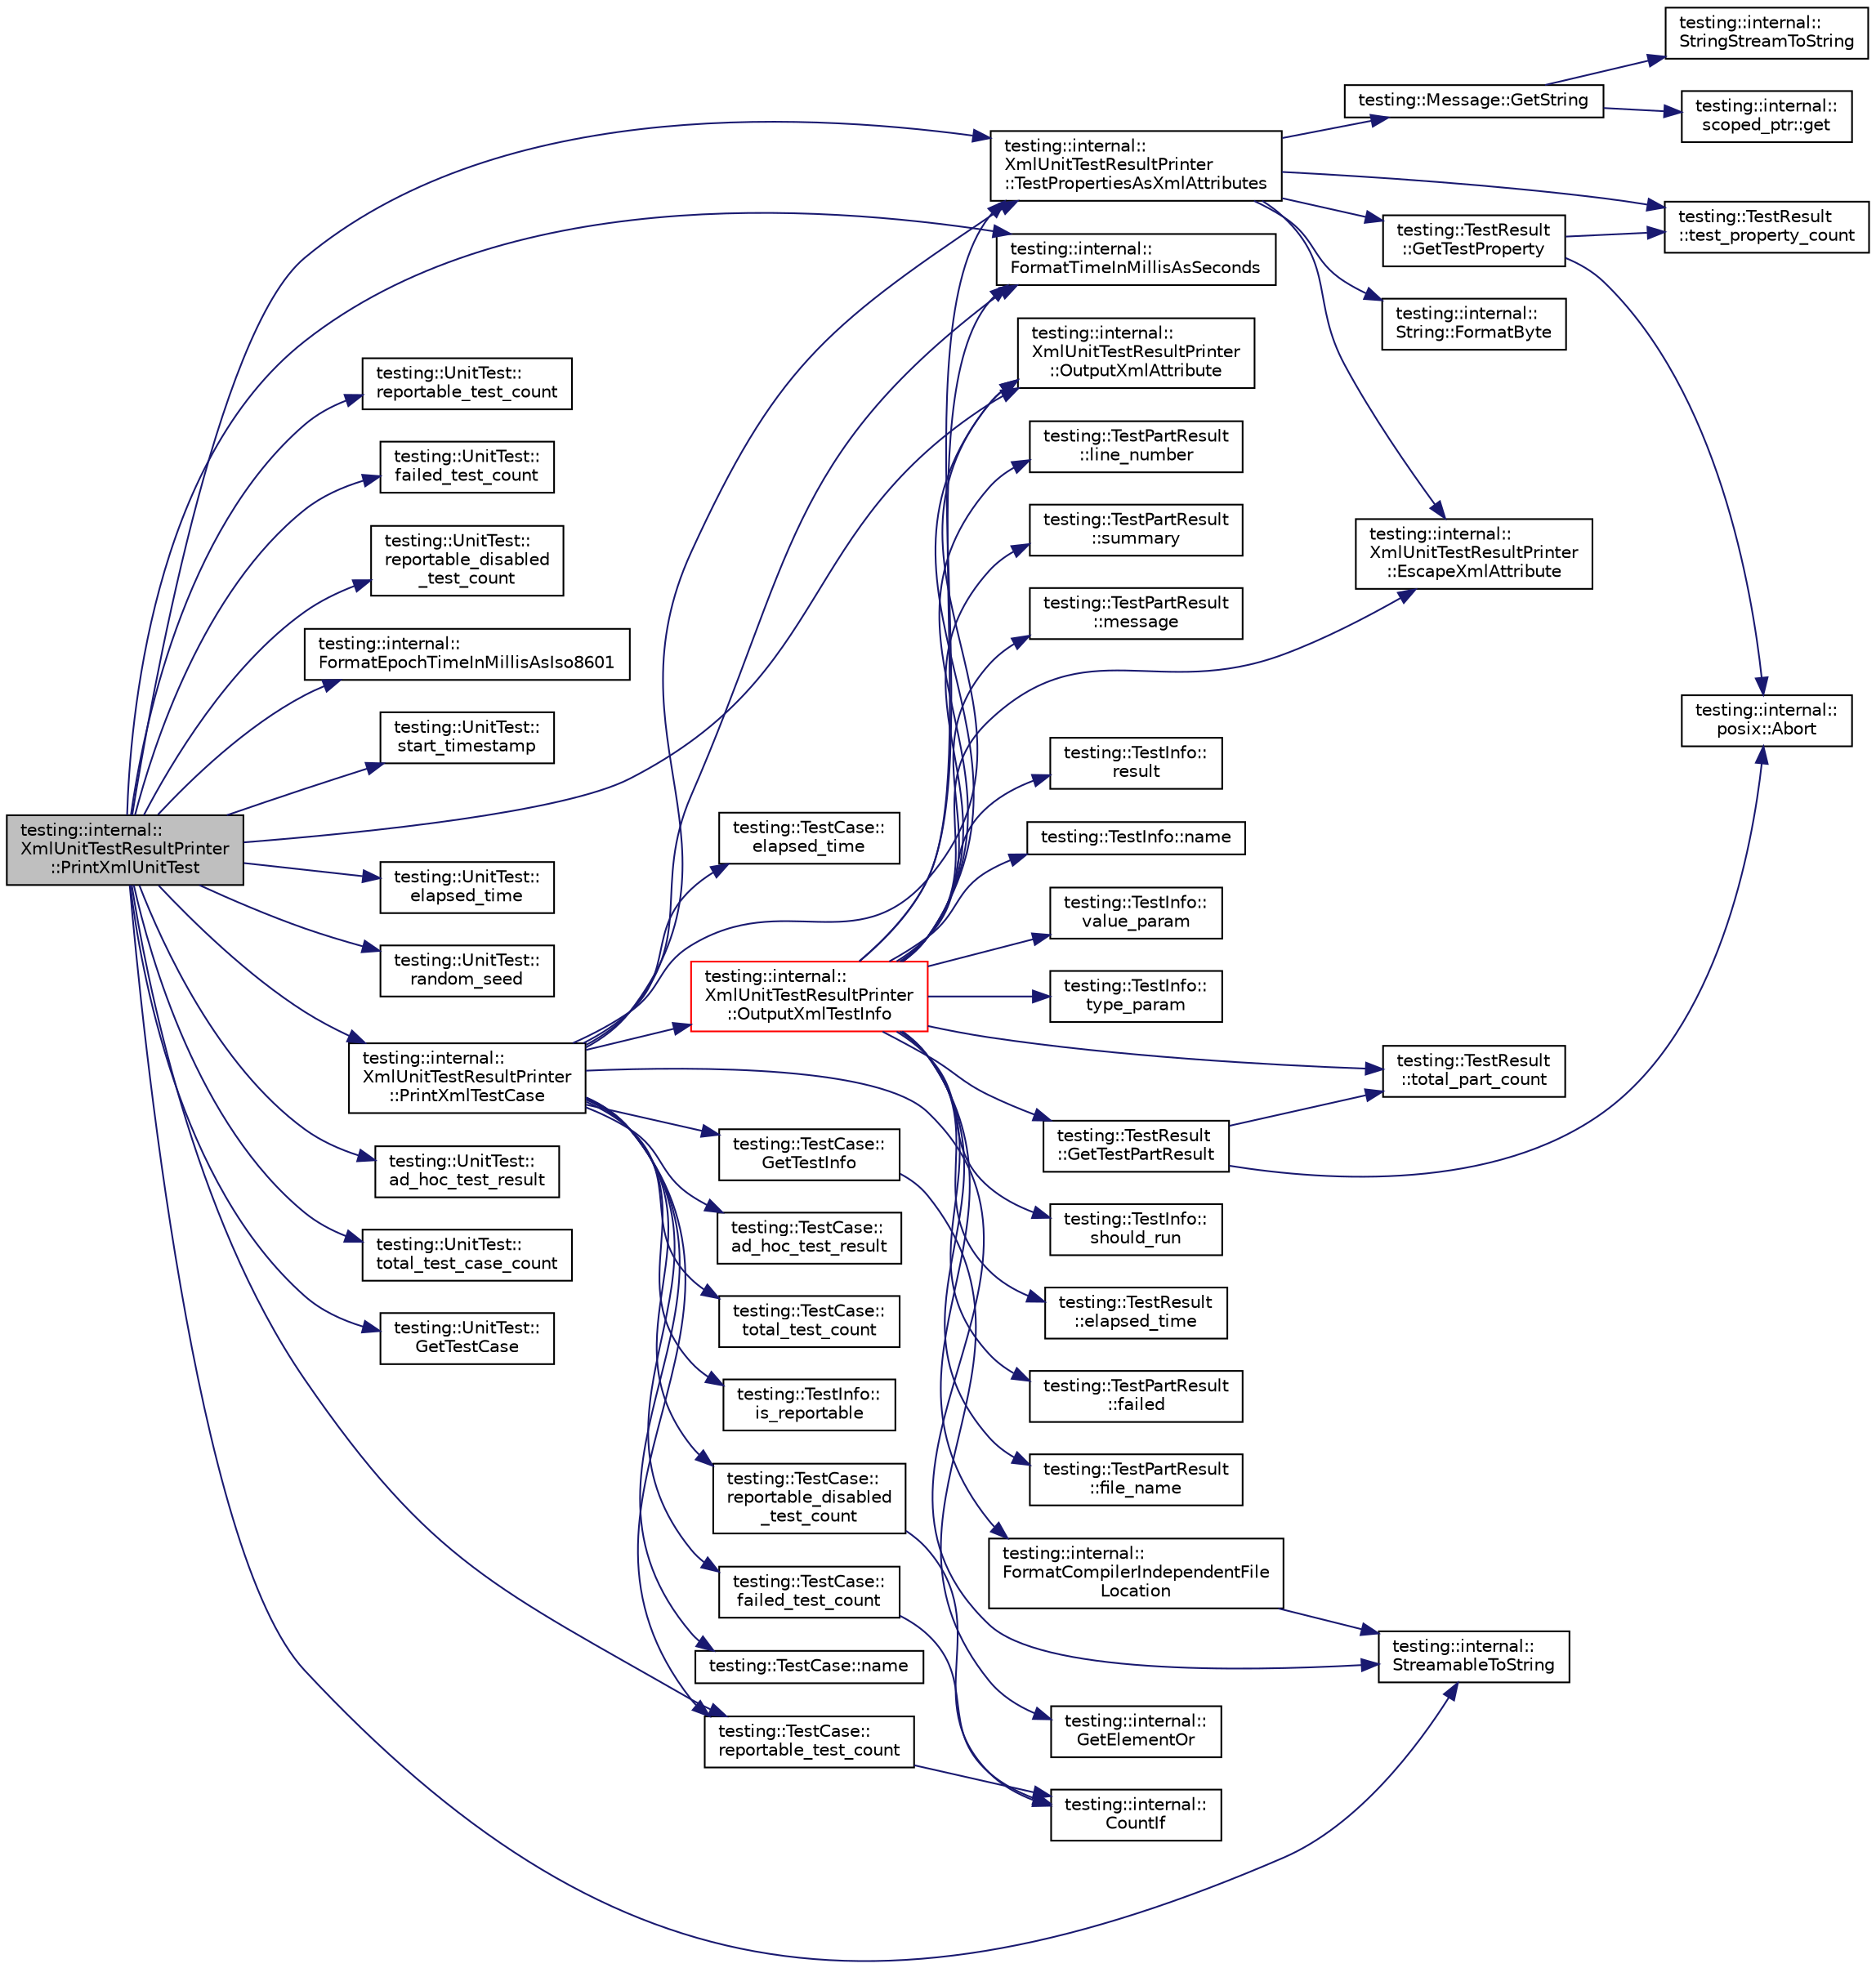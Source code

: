 digraph "testing::internal::XmlUnitTestResultPrinter::PrintXmlUnitTest"
{
  edge [fontname="Helvetica",fontsize="10",labelfontname="Helvetica",labelfontsize="10"];
  node [fontname="Helvetica",fontsize="10",shape=record];
  rankdir="LR";
  Node184 [label="testing::internal::\lXmlUnitTestResultPrinter\l::PrintXmlUnitTest",height=0.2,width=0.4,color="black", fillcolor="grey75", style="filled", fontcolor="black"];
  Node184 -> Node185 [color="midnightblue",fontsize="10",style="solid",fontname="Helvetica"];
  Node185 [label="testing::internal::\lXmlUnitTestResultPrinter\l::OutputXmlAttribute",height=0.2,width=0.4,color="black", fillcolor="white", style="filled",URL="$d3/dc6/classtesting_1_1internal_1_1_xml_unit_test_result_printer.html#aa8ca7066de948d26d171597430c75839"];
  Node184 -> Node186 [color="midnightblue",fontsize="10",style="solid",fontname="Helvetica"];
  Node186 [label="testing::internal::\lStreamableToString",height=0.2,width=0.4,color="black", fillcolor="white", style="filled",URL="$d0/da7/namespacetesting_1_1internal.html#aad4beed95d0846e6ffc5da0978ef3bb9"];
  Node184 -> Node187 [color="midnightblue",fontsize="10",style="solid",fontname="Helvetica"];
  Node187 [label="testing::UnitTest::\lreportable_test_count",height=0.2,width=0.4,color="black", fillcolor="white", style="filled",URL="$d7/d47/classtesting_1_1_unit_test.html#a449d0e0350ef146040cd37679c005248"];
  Node184 -> Node188 [color="midnightblue",fontsize="10",style="solid",fontname="Helvetica"];
  Node188 [label="testing::UnitTest::\lfailed_test_count",height=0.2,width=0.4,color="black", fillcolor="white", style="filled",URL="$d7/d47/classtesting_1_1_unit_test.html#ace1c860482b4ae5c341df5a9665e5c08"];
  Node184 -> Node189 [color="midnightblue",fontsize="10",style="solid",fontname="Helvetica"];
  Node189 [label="testing::UnitTest::\lreportable_disabled\l_test_count",height=0.2,width=0.4,color="black", fillcolor="white", style="filled",URL="$d7/d47/classtesting_1_1_unit_test.html#a2a2835db178d5c8569507db9f0a3d54f"];
  Node184 -> Node190 [color="midnightblue",fontsize="10",style="solid",fontname="Helvetica"];
  Node190 [label="testing::internal::\lFormatEpochTimeInMillisAsIso8601",height=0.2,width=0.4,color="black", fillcolor="white", style="filled",URL="$d0/da7/namespacetesting_1_1internal.html#a5ef227c4a610e7ff638b12dfb25b068e"];
  Node184 -> Node191 [color="midnightblue",fontsize="10",style="solid",fontname="Helvetica"];
  Node191 [label="testing::UnitTest::\lstart_timestamp",height=0.2,width=0.4,color="black", fillcolor="white", style="filled",URL="$d7/d47/classtesting_1_1_unit_test.html#a3d83fe1cc5570a1c34f9754b0f56d65f"];
  Node184 -> Node192 [color="midnightblue",fontsize="10",style="solid",fontname="Helvetica"];
  Node192 [label="testing::internal::\lFormatTimeInMillisAsSeconds",height=0.2,width=0.4,color="black", fillcolor="white", style="filled",URL="$d0/da7/namespacetesting_1_1internal.html#a904485f27a54be8a5a92856e2d838797"];
  Node184 -> Node193 [color="midnightblue",fontsize="10",style="solid",fontname="Helvetica"];
  Node193 [label="testing::UnitTest::\lelapsed_time",height=0.2,width=0.4,color="black", fillcolor="white", style="filled",URL="$d7/d47/classtesting_1_1_unit_test.html#acf608411a17cb3b40a1e9d724f262b3b"];
  Node184 -> Node194 [color="midnightblue",fontsize="10",style="solid",fontname="Helvetica"];
  Node194 [label="testing::UnitTest::\lrandom_seed",height=0.2,width=0.4,color="black", fillcolor="white", style="filled",URL="$d7/d47/classtesting_1_1_unit_test.html#adddc090a06f2d3a0e68f3762ee262688"];
  Node184 -> Node195 [color="midnightblue",fontsize="10",style="solid",fontname="Helvetica"];
  Node195 [label="testing::internal::\lXmlUnitTestResultPrinter\l::TestPropertiesAsXmlAttributes",height=0.2,width=0.4,color="black", fillcolor="white", style="filled",URL="$d3/dc6/classtesting_1_1internal_1_1_xml_unit_test_result_printer.html#aaac4f1352a2cc46f6a69994d45999f0b"];
  Node195 -> Node196 [color="midnightblue",fontsize="10",style="solid",fontname="Helvetica"];
  Node196 [label="testing::TestResult\l::test_property_count",height=0.2,width=0.4,color="black", fillcolor="white", style="filled",URL="$d1/d69/classtesting_1_1_test_result.html#afe4523257bbea8bc63b0950b702790be"];
  Node195 -> Node197 [color="midnightblue",fontsize="10",style="solid",fontname="Helvetica"];
  Node197 [label="testing::TestResult\l::GetTestProperty",height=0.2,width=0.4,color="black", fillcolor="white", style="filled",URL="$d1/d69/classtesting_1_1_test_result.html#a6c2f478dbce36b57d18bedded46d70af"];
  Node197 -> Node196 [color="midnightblue",fontsize="10",style="solid",fontname="Helvetica"];
  Node197 -> Node198 [color="midnightblue",fontsize="10",style="solid",fontname="Helvetica"];
  Node198 [label="testing::internal::\lposix::Abort",height=0.2,width=0.4,color="black", fillcolor="white", style="filled",URL="$d0/d81/namespacetesting_1_1internal_1_1posix.html#a69b8278c59359dd6a6f941b4643db9fb"];
  Node195 -> Node199 [color="midnightblue",fontsize="10",style="solid",fontname="Helvetica"];
  Node199 [label="testing::internal::\lXmlUnitTestResultPrinter\l::EscapeXmlAttribute",height=0.2,width=0.4,color="black", fillcolor="white", style="filled",URL="$d3/dc6/classtesting_1_1internal_1_1_xml_unit_test_result_printer.html#aad574d7bb0c24578d5acc57817b9d367"];
  Node195 -> Node200 [color="midnightblue",fontsize="10",style="solid",fontname="Helvetica"];
  Node200 [label="testing::Message::GetString",height=0.2,width=0.4,color="black", fillcolor="white", style="filled",URL="$d2/da9/classtesting_1_1_message.html#a2cdc4df62bdcc9df37651a1cf527704e"];
  Node200 -> Node201 [color="midnightblue",fontsize="10",style="solid",fontname="Helvetica"];
  Node201 [label="testing::internal::\lStringStreamToString",height=0.2,width=0.4,color="black", fillcolor="white", style="filled",URL="$d0/da7/namespacetesting_1_1internal.html#ac0a2b7f69fc829d80a39e925b6417e39"];
  Node200 -> Node202 [color="midnightblue",fontsize="10",style="solid",fontname="Helvetica"];
  Node202 [label="testing::internal::\lscoped_ptr::get",height=0.2,width=0.4,color="black", fillcolor="white", style="filled",URL="$de/d6a/classtesting_1_1internal_1_1scoped__ptr.html#aa5984291e12453f1e81b7676d1fa26fd"];
  Node195 -> Node203 [color="midnightblue",fontsize="10",style="solid",fontname="Helvetica"];
  Node203 [label="testing::internal::\lString::FormatByte",height=0.2,width=0.4,color="black", fillcolor="white", style="filled",URL="$d0/dde/classtesting_1_1internal_1_1_string.html#af702dc7cbd569589d8e3ff215a7cafa9"];
  Node184 -> Node204 [color="midnightblue",fontsize="10",style="solid",fontname="Helvetica"];
  Node204 [label="testing::UnitTest::\lad_hoc_test_result",height=0.2,width=0.4,color="black", fillcolor="white", style="filled",URL="$d7/d47/classtesting_1_1_unit_test.html#aa59dde4c3dc43a920ed142a27670686c"];
  Node184 -> Node205 [color="midnightblue",fontsize="10",style="solid",fontname="Helvetica"];
  Node205 [label="testing::UnitTest::\ltotal_test_case_count",height=0.2,width=0.4,color="black", fillcolor="white", style="filled",URL="$d7/d47/classtesting_1_1_unit_test.html#a93fc8f4eebc3212d06468ad216830ced"];
  Node184 -> Node206 [color="midnightblue",fontsize="10",style="solid",fontname="Helvetica"];
  Node206 [label="testing::UnitTest::\lGetTestCase",height=0.2,width=0.4,color="black", fillcolor="white", style="filled",URL="$d7/d47/classtesting_1_1_unit_test.html#a724d4c8be4481e0c1523a22b72dc7dac"];
  Node184 -> Node207 [color="midnightblue",fontsize="10",style="solid",fontname="Helvetica"];
  Node207 [label="testing::TestCase::\lreportable_test_count",height=0.2,width=0.4,color="black", fillcolor="white", style="filled",URL="$d0/dfa/classtesting_1_1_test_case.html#ae4e69f1a77b6aba274981e987e50acab"];
  Node207 -> Node208 [color="midnightblue",fontsize="10",style="solid",fontname="Helvetica"];
  Node208 [label="testing::internal::\lCountIf",height=0.2,width=0.4,color="black", fillcolor="white", style="filled",URL="$d0/da7/namespacetesting_1_1internal.html#a1e77a774d910346eff11a86d8df783a5"];
  Node184 -> Node209 [color="midnightblue",fontsize="10",style="solid",fontname="Helvetica"];
  Node209 [label="testing::internal::\lXmlUnitTestResultPrinter\l::PrintXmlTestCase",height=0.2,width=0.4,color="black", fillcolor="white", style="filled",URL="$d3/dc6/classtesting_1_1internal_1_1_xml_unit_test_result_printer.html#a7f7accabeac896d4271f36d24ca02dba"];
  Node209 -> Node185 [color="midnightblue",fontsize="10",style="solid",fontname="Helvetica"];
  Node209 -> Node210 [color="midnightblue",fontsize="10",style="solid",fontname="Helvetica"];
  Node210 [label="testing::TestCase::name",height=0.2,width=0.4,color="black", fillcolor="white", style="filled",URL="$d0/dfa/classtesting_1_1_test_case.html#a3f1beb98d5f7e3b037a4ec82b64cc1cf"];
  Node209 -> Node186 [color="midnightblue",fontsize="10",style="solid",fontname="Helvetica"];
  Node209 -> Node207 [color="midnightblue",fontsize="10",style="solid",fontname="Helvetica"];
  Node209 -> Node211 [color="midnightblue",fontsize="10",style="solid",fontname="Helvetica"];
  Node211 [label="testing::TestCase::\lfailed_test_count",height=0.2,width=0.4,color="black", fillcolor="white", style="filled",URL="$d0/dfa/classtesting_1_1_test_case.html#a70e26eb070c75ae62a191fa610ea234f"];
  Node211 -> Node208 [color="midnightblue",fontsize="10",style="solid",fontname="Helvetica"];
  Node209 -> Node212 [color="midnightblue",fontsize="10",style="solid",fontname="Helvetica"];
  Node212 [label="testing::TestCase::\lreportable_disabled\l_test_count",height=0.2,width=0.4,color="black", fillcolor="white", style="filled",URL="$d0/dfa/classtesting_1_1_test_case.html#ad6b34335955967bc361b2fbacd2dd6c9"];
  Node212 -> Node208 [color="midnightblue",fontsize="10",style="solid",fontname="Helvetica"];
  Node209 -> Node192 [color="midnightblue",fontsize="10",style="solid",fontname="Helvetica"];
  Node209 -> Node213 [color="midnightblue",fontsize="10",style="solid",fontname="Helvetica"];
  Node213 [label="testing::TestCase::\lelapsed_time",height=0.2,width=0.4,color="black", fillcolor="white", style="filled",URL="$d0/dfa/classtesting_1_1_test_case.html#acd7d6a77bce06da6ef90f5dad1c4def1"];
  Node209 -> Node195 [color="midnightblue",fontsize="10",style="solid",fontname="Helvetica"];
  Node209 -> Node214 [color="midnightblue",fontsize="10",style="solid",fontname="Helvetica"];
  Node214 [label="testing::TestCase::\lad_hoc_test_result",height=0.2,width=0.4,color="black", fillcolor="white", style="filled",URL="$d0/dfa/classtesting_1_1_test_case.html#a6d5fc5003bc3352f3ddae7dadc6d2364"];
  Node209 -> Node215 [color="midnightblue",fontsize="10",style="solid",fontname="Helvetica"];
  Node215 [label="testing::TestCase::\ltotal_test_count",height=0.2,width=0.4,color="black", fillcolor="white", style="filled",URL="$d0/dfa/classtesting_1_1_test_case.html#aba3cab19aaf7295284f0832f2cf895a3"];
  Node209 -> Node216 [color="midnightblue",fontsize="10",style="solid",fontname="Helvetica"];
  Node216 [label="testing::TestCase::\lGetTestInfo",height=0.2,width=0.4,color="black", fillcolor="white", style="filled",URL="$d0/dfa/classtesting_1_1_test_case.html#a441e0eca232643671dc365c2924c255c"];
  Node216 -> Node217 [color="midnightblue",fontsize="10",style="solid",fontname="Helvetica"];
  Node217 [label="testing::internal::\lGetElementOr",height=0.2,width=0.4,color="black", fillcolor="white", style="filled",URL="$d0/da7/namespacetesting_1_1internal.html#a71fdd20a0686bea3dc0cdcd95e0bca1c"];
  Node209 -> Node218 [color="midnightblue",fontsize="10",style="solid",fontname="Helvetica"];
  Node218 [label="testing::TestInfo::\lis_reportable",height=0.2,width=0.4,color="black", fillcolor="white", style="filled",URL="$d1/d79/classtesting_1_1_test_info.html#a63e7042028b0b846f4b5a1e5bcffc079"];
  Node209 -> Node219 [color="midnightblue",fontsize="10",style="solid",fontname="Helvetica"];
  Node219 [label="testing::internal::\lXmlUnitTestResultPrinter\l::OutputXmlTestInfo",height=0.2,width=0.4,color="red", fillcolor="white", style="filled",URL="$d3/dc6/classtesting_1_1internal_1_1_xml_unit_test_result_printer.html#af642843faed4cd28c77d688f6f2820d7"];
  Node219 -> Node220 [color="midnightblue",fontsize="10",style="solid",fontname="Helvetica"];
  Node220 [label="testing::TestInfo::\lresult",height=0.2,width=0.4,color="black", fillcolor="white", style="filled",URL="$d1/d79/classtesting_1_1_test_info.html#aee8cb884c95cd446129aba936b4159e0"];
  Node219 -> Node185 [color="midnightblue",fontsize="10",style="solid",fontname="Helvetica"];
  Node219 -> Node221 [color="midnightblue",fontsize="10",style="solid",fontname="Helvetica"];
  Node221 [label="testing::TestInfo::name",height=0.2,width=0.4,color="black", fillcolor="white", style="filled",URL="$d1/d79/classtesting_1_1_test_info.html#ac2581b45eccc9a3b94cb41c4807d0e34"];
  Node219 -> Node222 [color="midnightblue",fontsize="10",style="solid",fontname="Helvetica"];
  Node222 [label="testing::TestInfo::\lvalue_param",height=0.2,width=0.4,color="black", fillcolor="white", style="filled",URL="$d1/d79/classtesting_1_1_test_info.html#abdf2c6cfcf4819e725816c64e1c1fc24"];
  Node219 -> Node223 [color="midnightblue",fontsize="10",style="solid",fontname="Helvetica"];
  Node223 [label="testing::TestInfo::\ltype_param",height=0.2,width=0.4,color="black", fillcolor="white", style="filled",URL="$d1/d79/classtesting_1_1_test_info.html#a7759bc57f4350ad406cbbb0b3bcea320"];
  Node219 -> Node224 [color="midnightblue",fontsize="10",style="solid",fontname="Helvetica"];
  Node224 [label="testing::TestInfo::\lshould_run",height=0.2,width=0.4,color="black", fillcolor="white", style="filled",URL="$d1/d79/classtesting_1_1_test_info.html#a866e33b5bc5ab2a6e5375fc7d3af0f96"];
  Node219 -> Node192 [color="midnightblue",fontsize="10",style="solid",fontname="Helvetica"];
  Node219 -> Node225 [color="midnightblue",fontsize="10",style="solid",fontname="Helvetica"];
  Node225 [label="testing::TestResult\l::elapsed_time",height=0.2,width=0.4,color="black", fillcolor="white", style="filled",URL="$d1/d69/classtesting_1_1_test_result.html#a717e05e00d4af5cb809433e343ab63af"];
  Node219 -> Node195 [color="midnightblue",fontsize="10",style="solid",fontname="Helvetica"];
  Node219 -> Node226 [color="midnightblue",fontsize="10",style="solid",fontname="Helvetica"];
  Node226 [label="testing::TestResult\l::total_part_count",height=0.2,width=0.4,color="black", fillcolor="white", style="filled",URL="$d1/d69/classtesting_1_1_test_result.html#a6174aa4019dcda7c34d776b5741c9032"];
  Node219 -> Node227 [color="midnightblue",fontsize="10",style="solid",fontname="Helvetica"];
  Node227 [label="testing::TestResult\l::GetTestPartResult",height=0.2,width=0.4,color="black", fillcolor="white", style="filled",URL="$d1/d69/classtesting_1_1_test_result.html#a765c1e734ac08115757b343d57226bba"];
  Node227 -> Node226 [color="midnightblue",fontsize="10",style="solid",fontname="Helvetica"];
  Node227 -> Node198 [color="midnightblue",fontsize="10",style="solid",fontname="Helvetica"];
  Node219 -> Node228 [color="midnightblue",fontsize="10",style="solid",fontname="Helvetica"];
  Node228 [label="testing::TestPartResult\l::failed",height=0.2,width=0.4,color="black", fillcolor="white", style="filled",URL="$d0/d4b/classtesting_1_1_test_part_result.html#aa04b377c3e7ed57d39e882df5561ac90"];
  Node219 -> Node229 [color="midnightblue",fontsize="10",style="solid",fontname="Helvetica"];
  Node229 [label="testing::internal::\lFormatCompilerIndependentFile\lLocation",height=0.2,width=0.4,color="black", fillcolor="white", style="filled",URL="$d0/da7/namespacetesting_1_1internal.html#a1ee4cde97868c53e442d3182496a9f3c"];
  Node229 -> Node186 [color="midnightblue",fontsize="10",style="solid",fontname="Helvetica"];
  Node219 -> Node230 [color="midnightblue",fontsize="10",style="solid",fontname="Helvetica"];
  Node230 [label="testing::TestPartResult\l::file_name",height=0.2,width=0.4,color="black", fillcolor="white", style="filled",URL="$d0/d4b/classtesting_1_1_test_part_result.html#a0be40512f50a0086c4d3dc43938978aa"];
  Node219 -> Node231 [color="midnightblue",fontsize="10",style="solid",fontname="Helvetica"];
  Node231 [label="testing::TestPartResult\l::line_number",height=0.2,width=0.4,color="black", fillcolor="white", style="filled",URL="$d0/d4b/classtesting_1_1_test_part_result.html#ad4c5da5f13245ac18cf256d0d9f3eda9"];
  Node219 -> Node232 [color="midnightblue",fontsize="10",style="solid",fontname="Helvetica"];
  Node232 [label="testing::TestPartResult\l::summary",height=0.2,width=0.4,color="black", fillcolor="white", style="filled",URL="$d0/d4b/classtesting_1_1_test_part_result.html#a655ab538e510434ba557ad66c35aa42c"];
  Node219 -> Node199 [color="midnightblue",fontsize="10",style="solid",fontname="Helvetica"];
  Node219 -> Node233 [color="midnightblue",fontsize="10",style="solid",fontname="Helvetica"];
  Node233 [label="testing::TestPartResult\l::message",height=0.2,width=0.4,color="black", fillcolor="white", style="filled",URL="$d0/d4b/classtesting_1_1_test_part_result.html#a5019dc9d753aba5949777270de255d49"];
}
